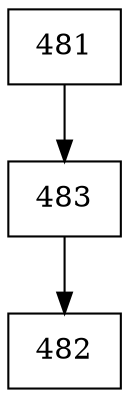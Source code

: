 digraph G {
  node [shape=record];
  node0 [label="{481}"];
  node0 -> node1;
  node1 [label="{483}"];
  node1 -> node2;
  node2 [label="{482}"];
}
